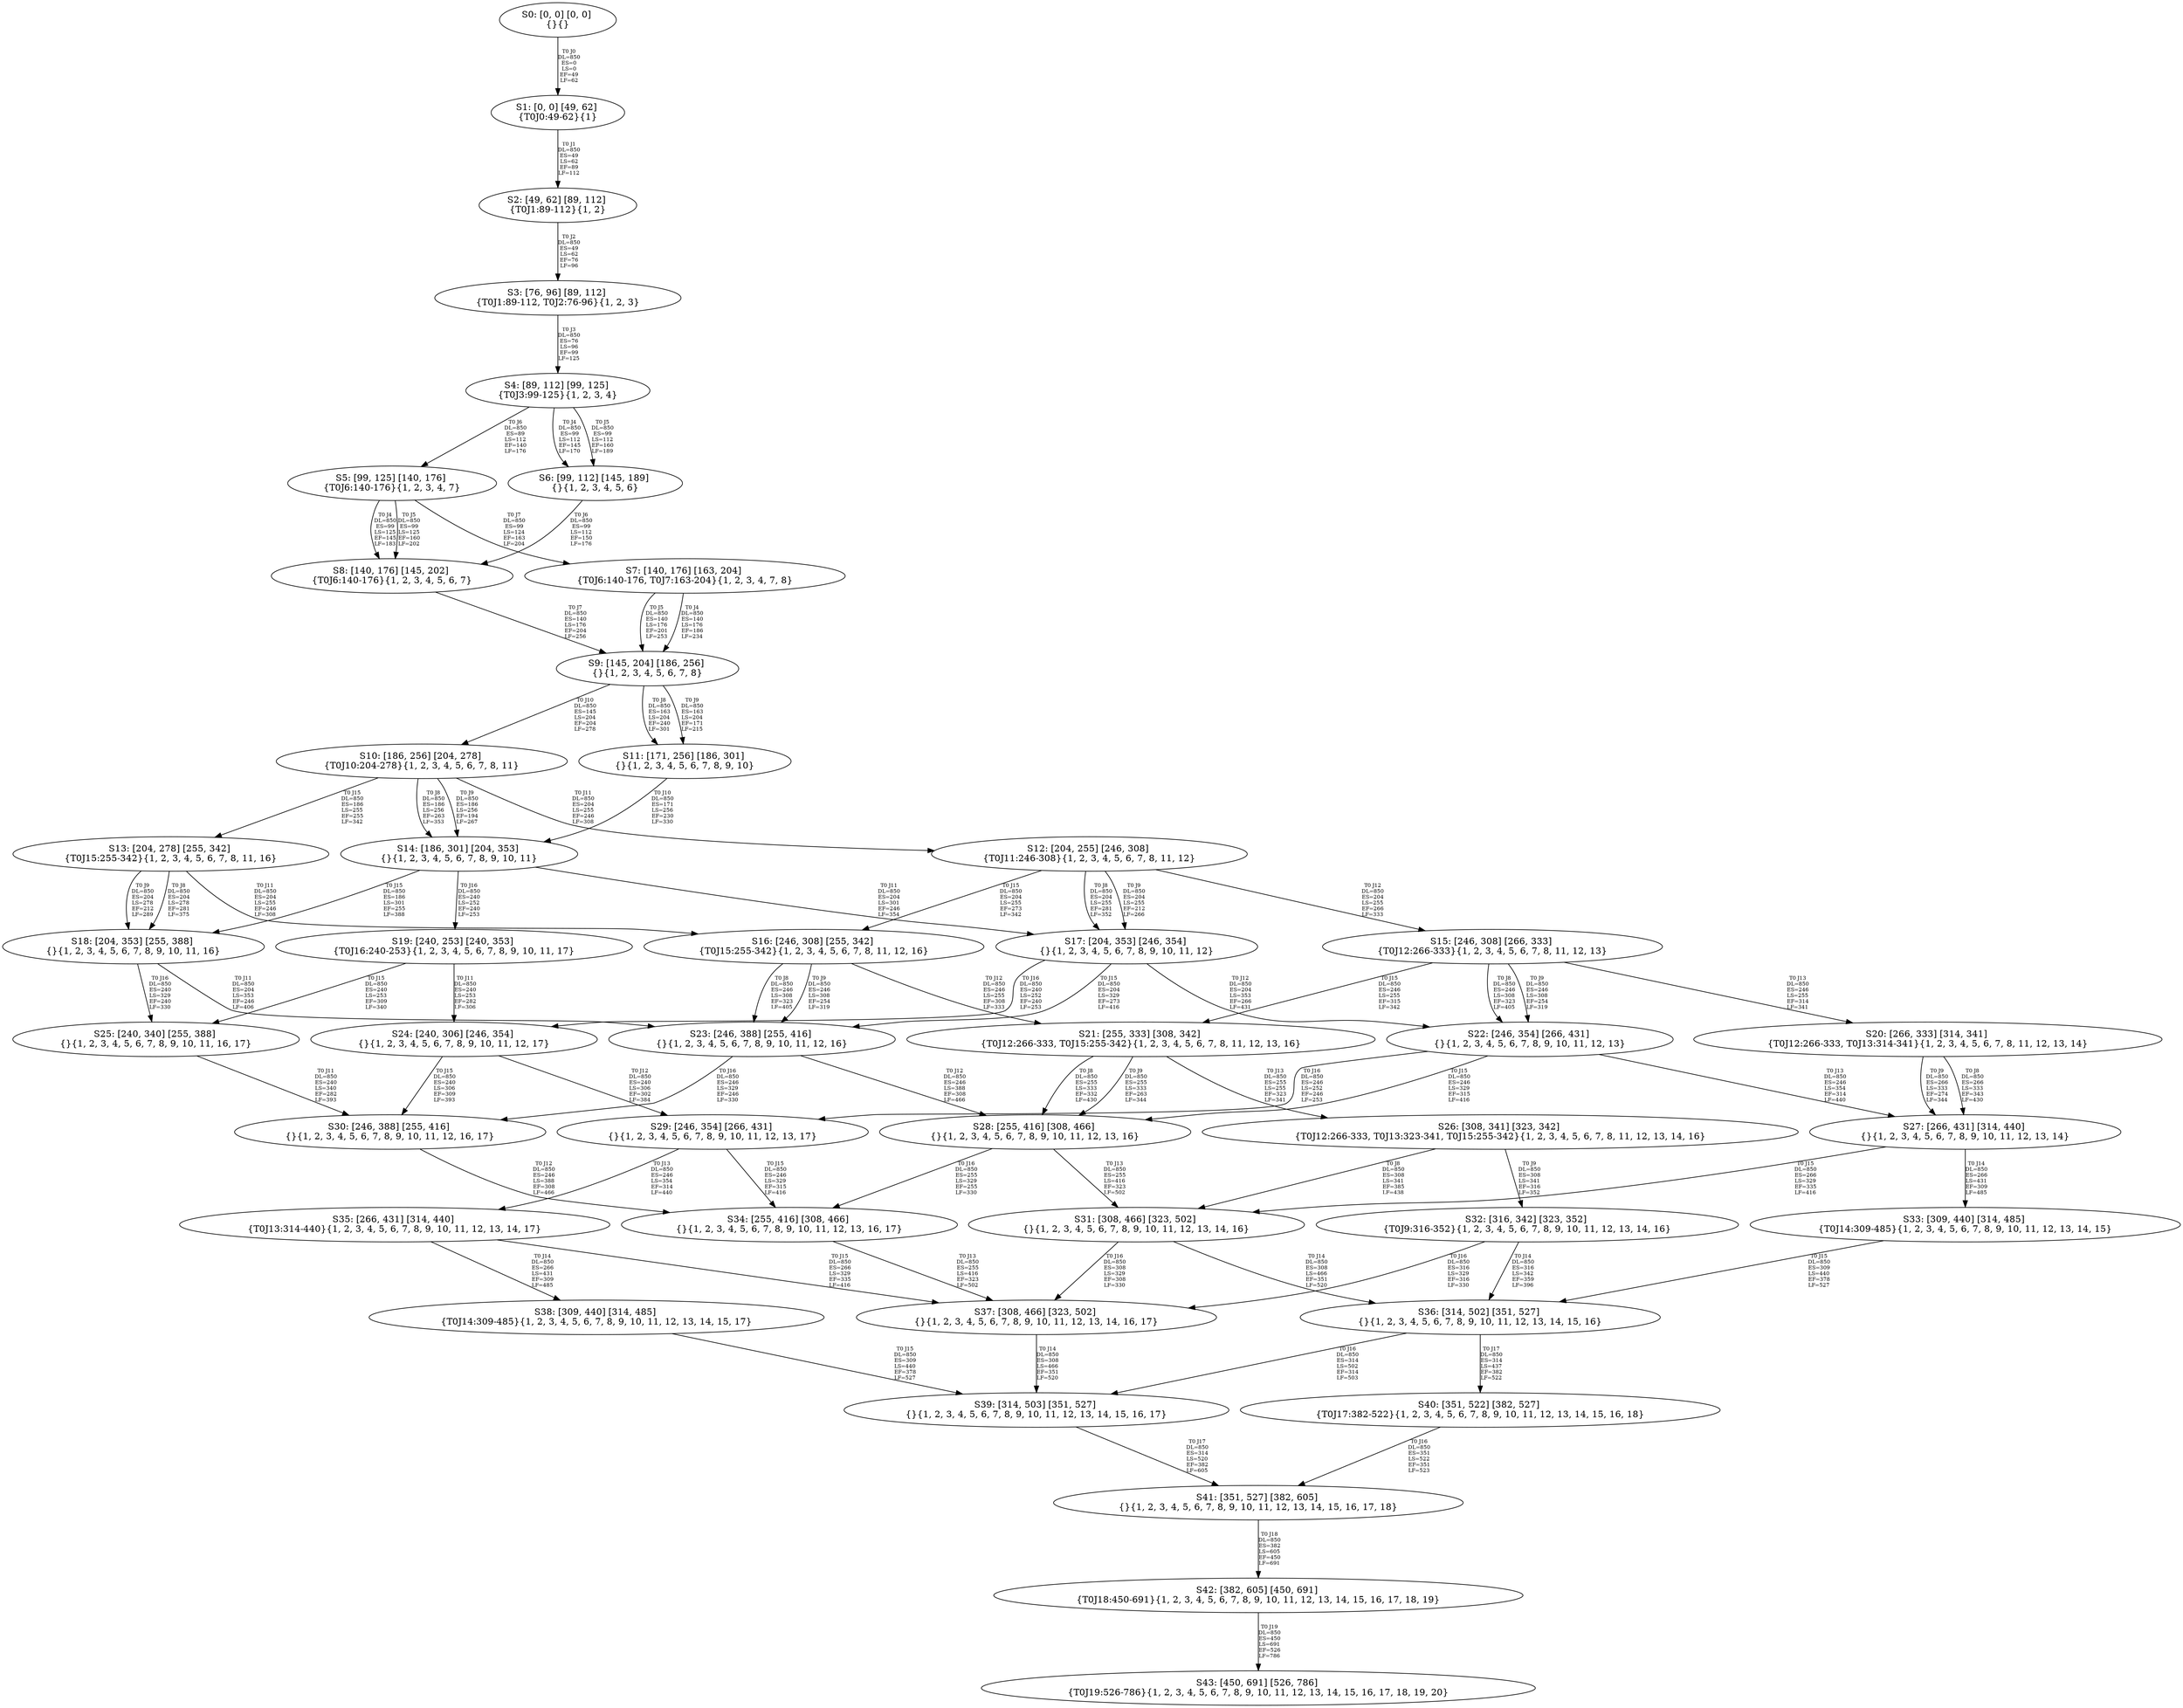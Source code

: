 digraph {
	S0[label="S0: [0, 0] [0, 0] \n{}{}"];
	S1[label="S1: [0, 0] [49, 62] \n{T0J0:49-62}{1}"];
	S2[label="S2: [49, 62] [89, 112] \n{T0J1:89-112}{1, 2}"];
	S3[label="S3: [76, 96] [89, 112] \n{T0J1:89-112, T0J2:76-96}{1, 2, 3}"];
	S4[label="S4: [89, 112] [99, 125] \n{T0J3:99-125}{1, 2, 3, 4}"];
	S5[label="S5: [99, 125] [140, 176] \n{T0J6:140-176}{1, 2, 3, 4, 7}"];
	S6[label="S6: [99, 112] [145, 189] \n{}{1, 2, 3, 4, 5, 6}"];
	S7[label="S7: [140, 176] [163, 204] \n{T0J6:140-176, T0J7:163-204}{1, 2, 3, 4, 7, 8}"];
	S8[label="S8: [140, 176] [145, 202] \n{T0J6:140-176}{1, 2, 3, 4, 5, 6, 7}"];
	S9[label="S9: [145, 204] [186, 256] \n{}{1, 2, 3, 4, 5, 6, 7, 8}"];
	S10[label="S10: [186, 256] [204, 278] \n{T0J10:204-278}{1, 2, 3, 4, 5, 6, 7, 8, 11}"];
	S11[label="S11: [171, 256] [186, 301] \n{}{1, 2, 3, 4, 5, 6, 7, 8, 9, 10}"];
	S12[label="S12: [204, 255] [246, 308] \n{T0J11:246-308}{1, 2, 3, 4, 5, 6, 7, 8, 11, 12}"];
	S13[label="S13: [204, 278] [255, 342] \n{T0J15:255-342}{1, 2, 3, 4, 5, 6, 7, 8, 11, 16}"];
	S14[label="S14: [186, 301] [204, 353] \n{}{1, 2, 3, 4, 5, 6, 7, 8, 9, 10, 11}"];
	S15[label="S15: [246, 308] [266, 333] \n{T0J12:266-333}{1, 2, 3, 4, 5, 6, 7, 8, 11, 12, 13}"];
	S16[label="S16: [246, 308] [255, 342] \n{T0J15:255-342}{1, 2, 3, 4, 5, 6, 7, 8, 11, 12, 16}"];
	S17[label="S17: [204, 353] [246, 354] \n{}{1, 2, 3, 4, 5, 6, 7, 8, 9, 10, 11, 12}"];
	S18[label="S18: [204, 353] [255, 388] \n{}{1, 2, 3, 4, 5, 6, 7, 8, 9, 10, 11, 16}"];
	S19[label="S19: [240, 253] [240, 353] \n{T0J16:240-253}{1, 2, 3, 4, 5, 6, 7, 8, 9, 10, 11, 17}"];
	S20[label="S20: [266, 333] [314, 341] \n{T0J12:266-333, T0J13:314-341}{1, 2, 3, 4, 5, 6, 7, 8, 11, 12, 13, 14}"];
	S21[label="S21: [255, 333] [308, 342] \n{T0J12:266-333, T0J15:255-342}{1, 2, 3, 4, 5, 6, 7, 8, 11, 12, 13, 16}"];
	S22[label="S22: [246, 354] [266, 431] \n{}{1, 2, 3, 4, 5, 6, 7, 8, 9, 10, 11, 12, 13}"];
	S23[label="S23: [246, 388] [255, 416] \n{}{1, 2, 3, 4, 5, 6, 7, 8, 9, 10, 11, 12, 16}"];
	S24[label="S24: [240, 306] [246, 354] \n{}{1, 2, 3, 4, 5, 6, 7, 8, 9, 10, 11, 12, 17}"];
	S25[label="S25: [240, 340] [255, 388] \n{}{1, 2, 3, 4, 5, 6, 7, 8, 9, 10, 11, 16, 17}"];
	S26[label="S26: [308, 341] [323, 342] \n{T0J12:266-333, T0J13:323-341, T0J15:255-342}{1, 2, 3, 4, 5, 6, 7, 8, 11, 12, 13, 14, 16}"];
	S27[label="S27: [266, 431] [314, 440] \n{}{1, 2, 3, 4, 5, 6, 7, 8, 9, 10, 11, 12, 13, 14}"];
	S28[label="S28: [255, 416] [308, 466] \n{}{1, 2, 3, 4, 5, 6, 7, 8, 9, 10, 11, 12, 13, 16}"];
	S29[label="S29: [246, 354] [266, 431] \n{}{1, 2, 3, 4, 5, 6, 7, 8, 9, 10, 11, 12, 13, 17}"];
	S30[label="S30: [246, 388] [255, 416] \n{}{1, 2, 3, 4, 5, 6, 7, 8, 9, 10, 11, 12, 16, 17}"];
	S31[label="S31: [308, 466] [323, 502] \n{}{1, 2, 3, 4, 5, 6, 7, 8, 9, 10, 11, 12, 13, 14, 16}"];
	S32[label="S32: [316, 342] [323, 352] \n{T0J9:316-352}{1, 2, 3, 4, 5, 6, 7, 8, 9, 10, 11, 12, 13, 14, 16}"];
	S33[label="S33: [309, 440] [314, 485] \n{T0J14:309-485}{1, 2, 3, 4, 5, 6, 7, 8, 9, 10, 11, 12, 13, 14, 15}"];
	S34[label="S34: [255, 416] [308, 466] \n{}{1, 2, 3, 4, 5, 6, 7, 8, 9, 10, 11, 12, 13, 16, 17}"];
	S35[label="S35: [266, 431] [314, 440] \n{T0J13:314-440}{1, 2, 3, 4, 5, 6, 7, 8, 9, 10, 11, 12, 13, 14, 17}"];
	S36[label="S36: [314, 502] [351, 527] \n{}{1, 2, 3, 4, 5, 6, 7, 8, 9, 10, 11, 12, 13, 14, 15, 16}"];
	S37[label="S37: [308, 466] [323, 502] \n{}{1, 2, 3, 4, 5, 6, 7, 8, 9, 10, 11, 12, 13, 14, 16, 17}"];
	S38[label="S38: [309, 440] [314, 485] \n{T0J14:309-485}{1, 2, 3, 4, 5, 6, 7, 8, 9, 10, 11, 12, 13, 14, 15, 17}"];
	S39[label="S39: [314, 503] [351, 527] \n{}{1, 2, 3, 4, 5, 6, 7, 8, 9, 10, 11, 12, 13, 14, 15, 16, 17}"];
	S40[label="S40: [351, 522] [382, 527] \n{T0J17:382-522}{1, 2, 3, 4, 5, 6, 7, 8, 9, 10, 11, 12, 13, 14, 15, 16, 18}"];
	S41[label="S41: [351, 527] [382, 605] \n{}{1, 2, 3, 4, 5, 6, 7, 8, 9, 10, 11, 12, 13, 14, 15, 16, 17, 18}"];
	S42[label="S42: [382, 605] [450, 691] \n{T0J18:450-691}{1, 2, 3, 4, 5, 6, 7, 8, 9, 10, 11, 12, 13, 14, 15, 16, 17, 18, 19}"];
	S43[label="S43: [450, 691] [526, 786] \n{T0J19:526-786}{1, 2, 3, 4, 5, 6, 7, 8, 9, 10, 11, 12, 13, 14, 15, 16, 17, 18, 19, 20}"];
	S0 -> S1[label="T0 J0\nDL=850\nES=0\nLS=0\nEF=49\nLF=62",fontsize=8];
	S1 -> S2[label="T0 J1\nDL=850\nES=49\nLS=62\nEF=89\nLF=112",fontsize=8];
	S2 -> S3[label="T0 J2\nDL=850\nES=49\nLS=62\nEF=76\nLF=96",fontsize=8];
	S3 -> S4[label="T0 J3\nDL=850\nES=76\nLS=96\nEF=99\nLF=125",fontsize=8];
	S4 -> S6[label="T0 J4\nDL=850\nES=99\nLS=112\nEF=145\nLF=170",fontsize=8];
	S4 -> S6[label="T0 J5\nDL=850\nES=99\nLS=112\nEF=160\nLF=189",fontsize=8];
	S4 -> S5[label="T0 J6\nDL=850\nES=89\nLS=112\nEF=140\nLF=176",fontsize=8];
	S5 -> S8[label="T0 J4\nDL=850\nES=99\nLS=125\nEF=145\nLF=183",fontsize=8];
	S5 -> S8[label="T0 J5\nDL=850\nES=99\nLS=125\nEF=160\nLF=202",fontsize=8];
	S5 -> S7[label="T0 J7\nDL=850\nES=99\nLS=124\nEF=163\nLF=204",fontsize=8];
	S6 -> S8[label="T0 J6\nDL=850\nES=99\nLS=112\nEF=150\nLF=176",fontsize=8];
	S7 -> S9[label="T0 J4\nDL=850\nES=140\nLS=176\nEF=186\nLF=234",fontsize=8];
	S7 -> S9[label="T0 J5\nDL=850\nES=140\nLS=176\nEF=201\nLF=253",fontsize=8];
	S8 -> S9[label="T0 J7\nDL=850\nES=140\nLS=176\nEF=204\nLF=256",fontsize=8];
	S9 -> S11[label="T0 J8\nDL=850\nES=163\nLS=204\nEF=240\nLF=301",fontsize=8];
	S9 -> S11[label="T0 J9\nDL=850\nES=163\nLS=204\nEF=171\nLF=215",fontsize=8];
	S9 -> S10[label="T0 J10\nDL=850\nES=145\nLS=204\nEF=204\nLF=278",fontsize=8];
	S10 -> S14[label="T0 J8\nDL=850\nES=186\nLS=256\nEF=263\nLF=353",fontsize=8];
	S10 -> S14[label="T0 J9\nDL=850\nES=186\nLS=256\nEF=194\nLF=267",fontsize=8];
	S10 -> S12[label="T0 J11\nDL=850\nES=204\nLS=255\nEF=246\nLF=308",fontsize=8];
	S10 -> S13[label="T0 J15\nDL=850\nES=186\nLS=255\nEF=255\nLF=342",fontsize=8];
	S11 -> S14[label="T0 J10\nDL=850\nES=171\nLS=256\nEF=230\nLF=330",fontsize=8];
	S12 -> S17[label="T0 J8\nDL=850\nES=204\nLS=255\nEF=281\nLF=352",fontsize=8];
	S12 -> S17[label="T0 J9\nDL=850\nES=204\nLS=255\nEF=212\nLF=266",fontsize=8];
	S12 -> S15[label="T0 J12\nDL=850\nES=204\nLS=255\nEF=266\nLF=333",fontsize=8];
	S12 -> S16[label="T0 J15\nDL=850\nES=204\nLS=255\nEF=273\nLF=342",fontsize=8];
	S13 -> S18[label="T0 J8\nDL=850\nES=204\nLS=278\nEF=281\nLF=375",fontsize=8];
	S13 -> S18[label="T0 J9\nDL=850\nES=204\nLS=278\nEF=212\nLF=289",fontsize=8];
	S13 -> S16[label="T0 J11\nDL=850\nES=204\nLS=255\nEF=246\nLF=308",fontsize=8];
	S14 -> S17[label="T0 J11\nDL=850\nES=204\nLS=301\nEF=246\nLF=354",fontsize=8];
	S14 -> S18[label="T0 J15\nDL=850\nES=186\nLS=301\nEF=255\nLF=388",fontsize=8];
	S14 -> S19[label="T0 J16\nDL=850\nES=240\nLS=252\nEF=240\nLF=253",fontsize=8];
	S15 -> S22[label="T0 J8\nDL=850\nES=246\nLS=308\nEF=323\nLF=405",fontsize=8];
	S15 -> S22[label="T0 J9\nDL=850\nES=246\nLS=308\nEF=254\nLF=319",fontsize=8];
	S15 -> S20[label="T0 J13\nDL=850\nES=246\nLS=255\nEF=314\nLF=341",fontsize=8];
	S15 -> S21[label="T0 J15\nDL=850\nES=246\nLS=255\nEF=315\nLF=342",fontsize=8];
	S16 -> S23[label="T0 J8\nDL=850\nES=246\nLS=308\nEF=323\nLF=405",fontsize=8];
	S16 -> S23[label="T0 J9\nDL=850\nES=246\nLS=308\nEF=254\nLF=319",fontsize=8];
	S16 -> S21[label="T0 J12\nDL=850\nES=246\nLS=255\nEF=308\nLF=333",fontsize=8];
	S17 -> S22[label="T0 J12\nDL=850\nES=204\nLS=353\nEF=266\nLF=431",fontsize=8];
	S17 -> S23[label="T0 J15\nDL=850\nES=204\nLS=329\nEF=273\nLF=416",fontsize=8];
	S17 -> S24[label="T0 J16\nDL=850\nES=240\nLS=252\nEF=240\nLF=253",fontsize=8];
	S18 -> S23[label="T0 J11\nDL=850\nES=204\nLS=353\nEF=246\nLF=406",fontsize=8];
	S18 -> S25[label="T0 J16\nDL=850\nES=240\nLS=329\nEF=240\nLF=330",fontsize=8];
	S19 -> S24[label="T0 J11\nDL=850\nES=240\nLS=253\nEF=282\nLF=306",fontsize=8];
	S19 -> S25[label="T0 J15\nDL=850\nES=240\nLS=253\nEF=309\nLF=340",fontsize=8];
	S20 -> S27[label="T0 J8\nDL=850\nES=266\nLS=333\nEF=343\nLF=430",fontsize=8];
	S20 -> S27[label="T0 J9\nDL=850\nES=266\nLS=333\nEF=274\nLF=344",fontsize=8];
	S21 -> S28[label="T0 J8\nDL=850\nES=255\nLS=333\nEF=332\nLF=430",fontsize=8];
	S21 -> S28[label="T0 J9\nDL=850\nES=255\nLS=333\nEF=263\nLF=344",fontsize=8];
	S21 -> S26[label="T0 J13\nDL=850\nES=255\nLS=255\nEF=323\nLF=341",fontsize=8];
	S22 -> S27[label="T0 J13\nDL=850\nES=246\nLS=354\nEF=314\nLF=440",fontsize=8];
	S22 -> S28[label="T0 J15\nDL=850\nES=246\nLS=329\nEF=315\nLF=416",fontsize=8];
	S22 -> S29[label="T0 J16\nDL=850\nES=246\nLS=252\nEF=246\nLF=253",fontsize=8];
	S23 -> S28[label="T0 J12\nDL=850\nES=246\nLS=388\nEF=308\nLF=466",fontsize=8];
	S23 -> S30[label="T0 J16\nDL=850\nES=246\nLS=329\nEF=246\nLF=330",fontsize=8];
	S24 -> S29[label="T0 J12\nDL=850\nES=240\nLS=306\nEF=302\nLF=384",fontsize=8];
	S24 -> S30[label="T0 J15\nDL=850\nES=240\nLS=306\nEF=309\nLF=393",fontsize=8];
	S25 -> S30[label="T0 J11\nDL=850\nES=240\nLS=340\nEF=282\nLF=393",fontsize=8];
	S26 -> S31[label="T0 J8\nDL=850\nES=308\nLS=341\nEF=385\nLF=438",fontsize=8];
	S26 -> S32[label="T0 J9\nDL=850\nES=308\nLS=341\nEF=316\nLF=352",fontsize=8];
	S27 -> S33[label="T0 J14\nDL=850\nES=266\nLS=431\nEF=309\nLF=485",fontsize=8];
	S27 -> S31[label="T0 J15\nDL=850\nES=266\nLS=329\nEF=335\nLF=416",fontsize=8];
	S28 -> S31[label="T0 J13\nDL=850\nES=255\nLS=416\nEF=323\nLF=502",fontsize=8];
	S28 -> S34[label="T0 J16\nDL=850\nES=255\nLS=329\nEF=255\nLF=330",fontsize=8];
	S29 -> S35[label="T0 J13\nDL=850\nES=246\nLS=354\nEF=314\nLF=440",fontsize=8];
	S29 -> S34[label="T0 J15\nDL=850\nES=246\nLS=329\nEF=315\nLF=416",fontsize=8];
	S30 -> S34[label="T0 J12\nDL=850\nES=246\nLS=388\nEF=308\nLF=466",fontsize=8];
	S31 -> S36[label="T0 J14\nDL=850\nES=308\nLS=466\nEF=351\nLF=520",fontsize=8];
	S31 -> S37[label="T0 J16\nDL=850\nES=308\nLS=329\nEF=308\nLF=330",fontsize=8];
	S32 -> S36[label="T0 J14\nDL=850\nES=316\nLS=342\nEF=359\nLF=396",fontsize=8];
	S32 -> S37[label="T0 J16\nDL=850\nES=316\nLS=329\nEF=316\nLF=330",fontsize=8];
	S33 -> S36[label="T0 J15\nDL=850\nES=309\nLS=440\nEF=378\nLF=527",fontsize=8];
	S34 -> S37[label="T0 J13\nDL=850\nES=255\nLS=416\nEF=323\nLF=502",fontsize=8];
	S35 -> S38[label="T0 J14\nDL=850\nES=266\nLS=431\nEF=309\nLF=485",fontsize=8];
	S35 -> S37[label="T0 J15\nDL=850\nES=266\nLS=329\nEF=335\nLF=416",fontsize=8];
	S36 -> S39[label="T0 J16\nDL=850\nES=314\nLS=502\nEF=314\nLF=503",fontsize=8];
	S36 -> S40[label="T0 J17\nDL=850\nES=314\nLS=437\nEF=382\nLF=522",fontsize=8];
	S37 -> S39[label="T0 J14\nDL=850\nES=308\nLS=466\nEF=351\nLF=520",fontsize=8];
	S38 -> S39[label="T0 J15\nDL=850\nES=309\nLS=440\nEF=378\nLF=527",fontsize=8];
	S39 -> S41[label="T0 J17\nDL=850\nES=314\nLS=520\nEF=382\nLF=605",fontsize=8];
	S40 -> S41[label="T0 J16\nDL=850\nES=351\nLS=522\nEF=351\nLF=523",fontsize=8];
	S41 -> S42[label="T0 J18\nDL=850\nES=382\nLS=605\nEF=450\nLF=691",fontsize=8];
	S42 -> S43[label="T0 J19\nDL=850\nES=450\nLS=691\nEF=526\nLF=786",fontsize=8];
}

